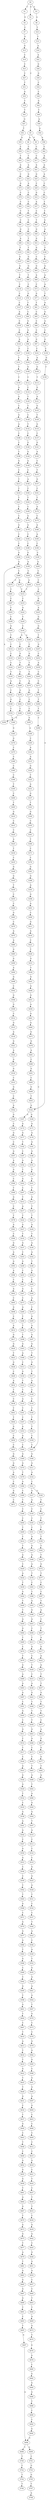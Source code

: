 strict digraph  {
	S0 -> S1 [ label = C ];
	S0 -> S2 [ label = G ];
	S0 -> S3 [ label = A ];
	S1 -> S4 [ label = G ];
	S2 -> S5 [ label = C ];
	S3 -> S6 [ label = A ];
	S4 -> S7 [ label = C ];
	S5 -> S8 [ label = A ];
	S5 -> S9 [ label = G ];
	S6 -> S10 [ label = T ];
	S7 -> S11 [ label = G ];
	S8 -> S12 [ label = C ];
	S9 -> S13 [ label = C ];
	S10 -> S14 [ label = T ];
	S11 -> S15 [ label = G ];
	S12 -> S16 [ label = T ];
	S13 -> S17 [ label = C ];
	S14 -> S18 [ label = A ];
	S15 -> S19 [ label = C ];
	S16 -> S20 [ label = A ];
	S17 -> S21 [ label = A ];
	S18 -> S22 [ label = A ];
	S19 -> S23 [ label = C ];
	S20 -> S24 [ label = G ];
	S21 -> S25 [ label = G ];
	S22 -> S26 [ label = G ];
	S23 -> S27 [ label = C ];
	S24 -> S28 [ label = A ];
	S25 -> S29 [ label = C ];
	S26 -> S30 [ label = G ];
	S27 -> S31 [ label = T ];
	S28 -> S32 [ label = C ];
	S29 -> S33 [ label = G ];
	S30 -> S34 [ label = C ];
	S31 -> S35 [ label = A ];
	S32 -> S36 [ label = C ];
	S33 -> S37 [ label = A ];
	S34 -> S38 [ label = C ];
	S35 -> S39 [ label = T ];
	S36 -> S40 [ label = T ];
	S37 -> S41 [ label = C ];
	S38 -> S42 [ label = G ];
	S39 -> S43 [ label = T ];
	S40 -> S44 [ label = C ];
	S41 -> S45 [ label = T ];
	S42 -> S46 [ label = T ];
	S43 -> S47 [ label = G ];
	S44 -> S48 [ label = C ];
	S45 -> S49 [ label = G ];
	S46 -> S50 [ label = A ];
	S47 -> S51 [ label = T ];
	S48 -> S52 [ label = T ];
	S49 -> S53 [ label = G ];
	S50 -> S54 [ label = A ];
	S51 -> S55 [ label = A ];
	S52 -> S56 [ label = T ];
	S53 -> S57 [ label = G ];
	S54 -> S58 [ label = A ];
	S55 -> S59 [ label = C ];
	S56 -> S60 [ label = G ];
	S57 -> S61 [ label = C ];
	S58 -> S62 [ label = C ];
	S59 -> S63 [ label = T ];
	S60 -> S64 [ label = G ];
	S61 -> S65 [ label = G ];
	S62 -> S66 [ label = A ];
	S63 -> S67 [ label = A ];
	S64 -> S68 [ label = T ];
	S65 -> S69 [ label = A ];
	S66 -> S70 [ label = A ];
	S67 -> S71 [ label = C ];
	S68 -> S72 [ label = C ];
	S69 -> S73 [ label = C ];
	S70 -> S74 [ label = A ];
	S71 -> S75 [ label = G ];
	S72 -> S76 [ label = G ];
	S73 -> S77 [ label = G ];
	S74 -> S78 [ label = C ];
	S75 -> S79 [ label = C ];
	S76 -> S80 [ label = T ];
	S77 -> S81 [ label = T ];
	S78 -> S82 [ label = C ];
	S79 -> S83 [ label = C ];
	S80 -> S84 [ label = C ];
	S81 -> S85 [ label = C ];
	S82 -> S86 [ label = T ];
	S83 -> S87 [ label = C ];
	S84 -> S88 [ label = G ];
	S85 -> S89 [ label = C ];
	S86 -> S90 [ label = T ];
	S87 -> S91 [ label = C ];
	S88 -> S92 [ label = G ];
	S89 -> S93 [ label = C ];
	S90 -> S94 [ label = G ];
	S91 -> S95 [ label = G ];
	S92 -> S96 [ label = A ];
	S93 -> S97 [ label = G ];
	S94 -> S98 [ label = A ];
	S95 -> S99 [ label = A ];
	S96 -> S100 [ label = C ];
	S97 -> S101 [ label = C ];
	S98 -> S102 [ label = T ];
	S99 -> S103 [ label = T ];
	S100 -> S104 [ label = A ];
	S101 -> S105 [ label = A ];
	S102 -> S106 [ label = T ];
	S103 -> S107 [ label = G ];
	S104 -> S108 [ label = G ];
	S105 -> S109 [ label = G ];
	S106 -> S110 [ label = C ];
	S107 -> S111 [ label = G ];
	S108 -> S112 [ label = C ];
	S109 -> S113 [ label = T ];
	S110 -> S114 [ label = A ];
	S111 -> S115 [ label = T ];
	S112 -> S116 [ label = C ];
	S113 -> S117 [ label = G ];
	S114 -> S118 [ label = A ];
	S115 -> S119 [ label = C ];
	S116 -> S120 [ label = T ];
	S117 -> S121 [ label = A ];
	S118 -> S122 [ label = A ];
	S119 -> S123 [ label = C ];
	S120 -> S124 [ label = T ];
	S121 -> S125 [ label = G ];
	S122 -> S126 [ label = T ];
	S123 -> S127 [ label = C ];
	S124 -> S128 [ label = C ];
	S125 -> S129 [ label = T ];
	S126 -> S130 [ label = A ];
	S127 -> S131 [ label = A ];
	S128 -> S132 [ label = T ];
	S129 -> S133 [ label = G ];
	S130 -> S134 [ label = G ];
	S131 -> S135 [ label = C ];
	S132 -> S136 [ label = C ];
	S133 -> S137 [ label = C ];
	S134 -> S138 [ label = A ];
	S135 -> S139 [ label = C ];
	S136 -> S140 [ label = G ];
	S137 -> S141 [ label = G ];
	S138 -> S142 [ label = C ];
	S139 -> S143 [ label = A ];
	S140 -> S144 [ label = G ];
	S141 -> S145 [ label = A ];
	S142 -> S146 [ label = G ];
	S143 -> S147 [ label = G ];
	S144 -> S148 [ label = A ];
	S145 -> S149 [ label = C ];
	S146 -> S150 [ label = C ];
	S147 -> S151 [ label = T ];
	S148 -> S152 [ label = C ];
	S149 -> S153 [ label = T ];
	S150 -> S154 [ label = G ];
	S151 -> S155 [ label = T ];
	S152 -> S156 [ label = A ];
	S153 -> S157 [ label = G ];
	S154 -> S158 [ label = T ];
	S155 -> S159 [ label = C ];
	S156 -> S160 [ label = C ];
	S157 -> S161 [ label = C ];
	S158 -> S162 [ label = A ];
	S159 -> S163 [ label = A ];
	S160 -> S164 [ label = T ];
	S161 -> S165 [ label = T ];
	S162 -> S166 [ label = G ];
	S162 -> S167 [ label = A ];
	S163 -> S168 [ label = A ];
	S164 -> S169 [ label = C ];
	S165 -> S170 [ label = A ];
	S166 -> S171 [ label = A ];
	S167 -> S172 [ label = A ];
	S168 -> S173 [ label = C ];
	S169 -> S174 [ label = G ];
	S170 -> S175 [ label = C ];
	S171 -> S176 [ label = A ];
	S172 -> S177 [ label = G ];
	S173 -> S178 [ label = G ];
	S174 -> S179 [ label = G ];
	S175 -> S180 [ label = A ];
	S176 -> S181 [ label = G ];
	S177 -> S182 [ label = T ];
	S178 -> S183 [ label = A ];
	S179 -> S184 [ label = C ];
	S180 -> S185 [ label = A ];
	S181 -> S186 [ label = G ];
	S182 -> S187 [ label = C ];
	S183 -> S188 [ label = C ];
	S184 -> S189 [ label = C ];
	S185 -> S190 [ label = C ];
	S186 -> S191 [ label = A ];
	S187 -> S192 [ label = A ];
	S188 -> S193 [ label = C ];
	S189 -> S194 [ label = G ];
	S190 -> S195 [ label = C ];
	S191 -> S196 [ label = G ];
	S192 -> S197 [ label = T ];
	S193 -> S198 [ label = T ];
	S194 -> S199 [ label = A ];
	S195 -> S200 [ label = A ];
	S196 -> S201 [ label = A ];
	S197 -> S202 [ label = A ];
	S198 -> S203 [ label = G ];
	S199 -> S204 [ label = C ];
	S200 -> S205 [ label = C ];
	S201 -> S206 [ label = T ];
	S202 -> S207 [ label = C ];
	S203 -> S208 [ label = C ];
	S204 -> S209 [ label = A ];
	S205 -> S210 [ label = C ];
	S206 -> S211 [ label = G ];
	S207 -> S212 [ label = T ];
	S208 -> S213 [ label = T ];
	S209 -> S214 [ label = T ];
	S210 -> S215 [ label = C ];
	S211 -> S216 [ label = T ];
	S212 -> S217 [ label = A ];
	S213 -> S218 [ label = C ];
	S214 -> S219 [ label = C ];
	S215 -> S220 [ label = G ];
	S216 -> S221 [ label = T ];
	S217 -> S222 [ label = T ];
	S218 -> S223 [ label = T ];
	S219 -> S224 [ label = A ];
	S220 -> S225 [ label = A ];
	S221 -> S226 [ label = A ];
	S222 -> S227 [ label = A ];
	S223 -> S228 [ label = C ];
	S224 -> S229 [ label = T ];
	S225 -> S230 [ label = G ];
	S226 -> S231 [ label = T ];
	S227 -> S232 [ label = T ];
	S228 -> S233 [ label = C ];
	S229 -> S234 [ label = C ];
	S230 -> S235 [ label = G ];
	S231 -> S236 [ label = A ];
	S232 -> S237 [ label = G ];
	S233 -> S238 [ label = G ];
	S234 -> S239 [ label = G ];
	S234 -> S240 [ label = A ];
	S235 -> S241 [ label = T ];
	S236 -> S242 [ label = A ];
	S237 -> S243 [ label = C ];
	S238 -> S244 [ label = C ];
	S239 -> S245 [ label = C ];
	S240 -> S246 [ label = C ];
	S241 -> S247 [ label = G ];
	S242 -> S248 [ label = T ];
	S243 -> S249 [ label = G ];
	S244 -> S250 [ label = C ];
	S245 -> S251 [ label = G ];
	S246 -> S252 [ label = G ];
	S247 -> S253 [ label = C ];
	S248 -> S254 [ label = G ];
	S249 -> S255 [ label = C ];
	S250 -> S256 [ label = G ];
	S251 -> S257 [ label = T ];
	S252 -> S258 [ label = T ];
	S253 -> S259 [ label = A ];
	S254 -> S260 [ label = C ];
	S255 -> S261 [ label = C ];
	S256 -> S262 [ label = A ];
	S257 -> S263 [ label = C ];
	S258 -> S264 [ label = T ];
	S259 -> S265 [ label = C ];
	S260 -> S266 [ label = C ];
	S261 -> S267 [ label = A ];
	S262 -> S268 [ label = C ];
	S263 -> S269 [ label = C ];
	S264 -> S270 [ label = A ];
	S265 -> S271 [ label = C ];
	S266 -> S272 [ label = A ];
	S267 -> S273 [ label = C ];
	S268 -> S274 [ label = C ];
	S268 -> S275 [ label = A ];
	S269 -> S276 [ label = G ];
	S270 -> S277 [ label = G ];
	S271 -> S278 [ label = T ];
	S272 -> S279 [ label = C ];
	S273 -> S280 [ label = A ];
	S274 -> S281 [ label = T ];
	S275 -> S214 [ label = T ];
	S276 -> S282 [ label = C ];
	S277 -> S283 [ label = C ];
	S278 -> S284 [ label = T ];
	S279 -> S285 [ label = G ];
	S280 -> S286 [ label = T ];
	S281 -> S287 [ label = C ];
	S282 -> S288 [ label = C ];
	S283 -> S289 [ label = C ];
	S284 -> S290 [ label = T ];
	S285 -> S291 [ label = A ];
	S286 -> S292 [ label = T ];
	S287 -> S293 [ label = T ];
	S288 -> S294 [ label = G ];
	S289 -> S295 [ label = G ];
	S290 -> S296 [ label = C ];
	S291 -> S297 [ label = G ];
	S292 -> S298 [ label = T ];
	S293 -> S299 [ label = C ];
	S294 -> S262 [ label = A ];
	S295 -> S300 [ label = A ];
	S296 -> S301 [ label = C ];
	S297 -> S302 [ label = G ];
	S298 -> S303 [ label = G ];
	S299 -> S304 [ label = G ];
	S300 -> S305 [ label = C ];
	S301 -> S306 [ label = G ];
	S302 -> S307 [ label = T ];
	S303 -> S308 [ label = A ];
	S304 -> S309 [ label = T ];
	S305 -> S310 [ label = A ];
	S306 -> S311 [ label = G ];
	S307 -> S312 [ label = G ];
	S308 -> S313 [ label = C ];
	S309 -> S314 [ label = C ];
	S310 -> S315 [ label = A ];
	S311 -> S316 [ label = A ];
	S312 -> S317 [ label = T ];
	S313 -> S318 [ label = G ];
	S314 -> S319 [ label = C ];
	S315 -> S320 [ label = G ];
	S316 -> S321 [ label = C ];
	S317 -> S322 [ label = A ];
	S318 -> S323 [ label = T ];
	S319 -> S324 [ label = C ];
	S320 -> S325 [ label = T ];
	S321 -> S326 [ label = G ];
	S321 -> S327 [ label = A ];
	S322 -> S328 [ label = C ];
	S323 -> S329 [ label = T ];
	S324 -> S330 [ label = T ];
	S325 -> S331 [ label = A ];
	S326 -> S332 [ label = T ];
	S327 -> S333 [ label = A ];
	S328 -> S334 [ label = C ];
	S329 -> S335 [ label = A ];
	S330 -> S336 [ label = A ];
	S331 -> S337 [ label = G ];
	S332 -> S338 [ label = C ];
	S333 -> S339 [ label = C ];
	S334 -> S340 [ label = T ];
	S335 -> S341 [ label = T ];
	S336 -> S342 [ label = C ];
	S337 -> S343 [ label = T ];
	S338 -> S344 [ label = T ];
	S339 -> S345 [ label = C ];
	S340 -> S346 [ label = T ];
	S341 -> S347 [ label = C ];
	S342 -> S348 [ label = G ];
	S343 -> S349 [ label = G ];
	S344 -> S350 [ label = T ];
	S345 -> S351 [ label = C ];
	S346 -> S352 [ label = T ];
	S347 -> S353 [ label = A ];
	S348 -> S354 [ label = C ];
	S349 -> S355 [ label = C ];
	S350 -> S356 [ label = T ];
	S351 -> S357 [ label = A ];
	S352 -> S358 [ label = C ];
	S353 -> S359 [ label = A ];
	S354 -> S360 [ label = C ];
	S355 -> S361 [ label = C ];
	S356 -> S362 [ label = T ];
	S357 -> S363 [ label = G ];
	S358 -> S301 [ label = C ];
	S359 -> S364 [ label = C ];
	S360 -> S365 [ label = G ];
	S361 -> S366 [ label = T ];
	S362 -> S367 [ label = T ];
	S363 -> S368 [ label = A ];
	S364 -> S369 [ label = G ];
	S365 -> S370 [ label = G ];
	S366 -> S371 [ label = C ];
	S367 -> S372 [ label = G ];
	S368 -> S373 [ label = A ];
	S369 -> S374 [ label = G ];
	S370 -> S375 [ label = C ];
	S371 -> S376 [ label = C ];
	S372 -> S377 [ label = T ];
	S373 -> S378 [ label = T ];
	S374 -> S379 [ label = T ];
	S375 -> S380 [ label = C ];
	S376 -> S381 [ label = G ];
	S377 -> S382 [ label = C ];
	S378 -> S383 [ label = C ];
	S379 -> S384 [ label = A ];
	S380 -> S385 [ label = C ];
	S381 -> S386 [ label = G ];
	S382 -> S387 [ label = C ];
	S383 -> S388 [ label = T ];
	S384 -> S389 [ label = C ];
	S385 -> S390 [ label = C ];
	S386 -> S391 [ label = A ];
	S387 -> S392 [ label = T ];
	S388 -> S393 [ label = A ];
	S389 -> S394 [ label = T ];
	S390 -> S395 [ label = T ];
	S391 -> S396 [ label = G ];
	S392 -> S397 [ label = A ];
	S393 -> S398 [ label = G ];
	S394 -> S399 [ label = C ];
	S395 -> S400 [ label = C ];
	S396 -> S401 [ label = A ];
	S397 -> S402 [ label = C ];
	S398 -> S403 [ label = A ];
	S399 -> S404 [ label = C ];
	S400 -> S405 [ label = T ];
	S401 -> S406 [ label = C ];
	S402 -> S407 [ label = T ];
	S403 -> S408 [ label = C ];
	S404 -> S409 [ label = T ];
	S405 -> S410 [ label = G ];
	S406 -> S411 [ label = G ];
	S407 -> S412 [ label = A ];
	S408 -> S413 [ label = T ];
	S409 -> S414 [ label = T ];
	S410 -> S415 [ label = C ];
	S411 -> S416 [ label = A ];
	S412 -> S417 [ label = G ];
	S413 -> S418 [ label = A ];
	S414 -> S419 [ label = T ];
	S415 -> S420 [ label = C ];
	S416 -> S421 [ label = C ];
	S417 -> S422 [ label = A ];
	S418 -> S423 [ label = C ];
	S419 -> S424 [ label = A ];
	S420 -> S425 [ label = A ];
	S421 -> S426 [ label = T ];
	S422 -> S427 [ label = A ];
	S423 -> S428 [ label = T ];
	S424 -> S429 [ label = C ];
	S425 -> S430 [ label = T ];
	S426 -> S431 [ label = G ];
	S427 -> S432 [ label = T ];
	S428 -> S433 [ label = C ];
	S429 -> S434 [ label = A ];
	S430 -> S435 [ label = C ];
	S431 -> S436 [ label = T ];
	S432 -> S437 [ label = T ];
	S433 -> S438 [ label = A ];
	S434 -> S439 [ label = T ];
	S435 -> S440 [ label = G ];
	S436 -> S441 [ label = G ];
	S437 -> S442 [ label = G ];
	S438 -> S443 [ label = G ];
	S439 -> S444 [ label = G ];
	S440 -> S445 [ label = G ];
	S441 -> S446 [ label = A ];
	S442 -> S447 [ label = T ];
	S443 -> S448 [ label = T ];
	S444 -> S449 [ label = T ];
	S445 -> S450 [ label = T ];
	S446 -> S451 [ label = G ];
	S447 -> S452 [ label = T ];
	S448 -> S453 [ label = T ];
	S449 -> S454 [ label = T ];
	S450 -> S455 [ label = C ];
	S451 -> S456 [ label = A ];
	S452 -> S457 [ label = C ];
	S453 -> S458 [ label = T ];
	S454 -> S459 [ label = A ];
	S455 -> S460 [ label = C ];
	S456 -> S461 [ label = G ];
	S457 -> S462 [ label = A ];
	S458 -> S463 [ label = G ];
	S459 -> S464 [ label = G ];
	S460 -> S465 [ label = G ];
	S461 -> S466 [ label = A ];
	S462 -> S467 [ label = G ];
	S463 -> S468 [ label = A ];
	S464 -> S469 [ label = T ];
	S465 -> S470 [ label = C ];
	S466 -> S471 [ label = G ];
	S467 -> S472 [ label = G ];
	S468 -> S473 [ label = C ];
	S469 -> S474 [ label = C ];
	S470 -> S475 [ label = A ];
	S471 -> S476 [ label = G ];
	S472 -> S477 [ label = G ];
	S473 -> S478 [ label = C ];
	S474 -> S479 [ label = T ];
	S475 -> S480 [ label = A ];
	S476 -> S481 [ label = A ];
	S477 -> S482 [ label = T ];
	S478 -> S483 [ label = T ];
	S479 -> S484 [ label = G ];
	S480 -> S485 [ label = G ];
	S481 -> S486 [ label = C ];
	S482 -> S487 [ label = A ];
	S483 -> S488 [ label = A ];
	S484 -> S489 [ label = A ];
	S485 -> S490 [ label = G ];
	S486 -> S491 [ label = G ];
	S488 -> S492 [ label = T ];
	S489 -> S493 [ label = A ];
	S490 -> S494 [ label = A ];
	S491 -> S495 [ label = C ];
	S492 -> S496 [ label = A ];
	S493 -> S497 [ label = A ];
	S494 -> S498 [ label = G ];
	S495 -> S499 [ label = G ];
	S496 -> S500 [ label = A ];
	S497 -> S501 [ label = C ];
	S498 -> S502 [ label = C ];
	S499 -> S503 [ label = T ];
	S500 -> S504 [ label = G ];
	S501 -> S505 [ label = G ];
	S502 -> S506 [ label = G ];
	S503 -> S162 [ label = A ];
	S504 -> S507 [ label = T ];
	S505 -> S508 [ label = C ];
	S506 -> S509 [ label = G ];
	S507 -> S510 [ label = A ];
	S508 -> S511 [ label = G ];
	S509 -> S512 [ label = C ];
	S510 -> S513 [ label = C ];
	S511 -> S514 [ label = C ];
	S512 -> S515 [ label = G ];
	S513 -> S516 [ label = C ];
	S514 -> S517 [ label = T ];
	S515 -> S518 [ label = A ];
	S516 -> S519 [ label = C ];
	S517 -> S520 [ label = C ];
	S518 -> S521 [ label = G ];
	S519 -> S522 [ label = G ];
	S520 -> S523 [ label = A ];
	S521 -> S524 [ label = A ];
	S522 -> S525 [ label = G ];
	S523 -> S526 [ label = G ];
	S524 -> S527 [ label = G ];
	S525 -> S528 [ label = G ];
	S526 -> S529 [ label = G ];
	S527 -> S530 [ label = G ];
	S528 -> S531 [ label = T ];
	S529 -> S532 [ label = T ];
	S530 -> S533 [ label = C ];
	S531 -> S534 [ label = C ];
	S532 -> S535 [ label = C ];
	S533 -> S536 [ label = G ];
	S534 -> S537 [ label = C ];
	S535 -> S538 [ label = G ];
	S536 -> S539 [ label = C ];
	S537 -> S540 [ label = T ];
	S538 -> S541 [ label = A ];
	S539 -> S542 [ label = A ];
	S540 -> S543 [ label = A ];
	S541 -> S544 [ label = A ];
	S542 -> S545 [ label = G ];
	S543 -> S546 [ label = C ];
	S544 -> S547 [ label = C ];
	S545 -> S548 [ label = C ];
	S546 -> S549 [ label = A ];
	S547 -> S550 [ label = A ];
	S548 -> S551 [ label = G ];
	S549 -> S552 [ label = T ];
	S550 -> S553 [ label = A ];
	S551 -> S554 [ label = C ];
	S552 -> S555 [ label = G ];
	S553 -> S556 [ label = C ];
	S554 -> S557 [ label = G ];
	S555 -> S558 [ label = A ];
	S556 -> S559 [ label = C ];
	S557 -> S560 [ label = A ];
	S558 -> S561 [ label = A ];
	S559 -> S562 [ label = T ];
	S560 -> S563 [ label = G ];
	S561 -> S564 [ label = G ];
	S562 -> S565 [ label = T ];
	S563 -> S566 [ label = C ];
	S564 -> S567 [ label = T ];
	S565 -> S568 [ label = A ];
	S566 -> S569 [ label = T ];
	S567 -> S570 [ label = G ];
	S568 -> S571 [ label = C ];
	S569 -> S572 [ label = G ];
	S570 -> S573 [ label = C ];
	S571 -> S574 [ label = G ];
	S572 -> S575 [ label = C ];
	S573 -> S576 [ label = C ];
	S574 -> S577 [ label = G ];
	S575 -> S578 [ label = T ];
	S576 -> S579 [ label = G ];
	S577 -> S580 [ label = G ];
	S578 -> S581 [ label = A ];
	S579 -> S582 [ label = G ];
	S580 -> S583 [ label = T ];
	S581 -> S584 [ label = C ];
	S582 -> S585 [ label = G ];
	S583 -> S586 [ label = G ];
	S584 -> S587 [ label = G ];
	S585 -> S588 [ label = C ];
	S586 -> S589 [ label = C ];
	S587 -> S590 [ label = A ];
	S588 -> S591 [ label = G ];
	S589 -> S592 [ label = C ];
	S590 -> S593 [ label = G ];
	S591 -> S594 [ label = G ];
	S592 -> S595 [ label = G ];
	S593 -> S596 [ label = A ];
	S594 -> S597 [ label = A ];
	S595 -> S598 [ label = T ];
	S596 -> S599 [ label = C ];
	S597 -> S600 [ label = G ];
	S598 -> S601 [ label = G ];
	S599 -> S602 [ label = A ];
	S600 -> S603 [ label = C ];
	S601 -> S604 [ label = T ];
	S602 -> S605 [ label = C ];
	S603 -> S606 [ label = C ];
	S604 -> S607 [ label = C ];
	S605 -> S608 [ label = G ];
	S606 -> S609 [ label = C ];
	S607 -> S610 [ label = T ];
	S608 -> S611 [ label = C ];
	S609 -> S612 [ label = C ];
	S610 -> S613 [ label = A ];
	S611 -> S614 [ label = A ];
	S612 -> S615 [ label = C ];
	S613 -> S616 [ label = T ];
	S614 -> S617 [ label = G ];
	S615 -> S618 [ label = G ];
	S616 -> S619 [ label = T ];
	S617 -> S620 [ label = G ];
	S618 -> S621 [ label = C ];
	S619 -> S622 [ label = G ];
	S620 -> S623 [ label = T ];
	S621 -> S624 [ label = T ];
	S622 -> S625 [ label = T ];
	S623 -> S626 [ label = G ];
	S624 -> S627 [ label = C ];
	S625 -> S628 [ label = T ];
	S626 -> S629 [ label = C ];
	S627 -> S630 [ label = T ];
	S628 -> S631 [ label = G ];
	S629 -> S632 [ label = A ];
	S630 -> S633 [ label = T ];
	S631 -> S634 [ label = C ];
	S632 -> S635 [ label = T ];
	S633 -> S636 [ label = C ];
	S634 -> S637 [ label = T ];
	S635 -> S638 [ label = C ];
	S636 -> S639 [ label = G ];
	S637 -> S640 [ label = G ];
	S638 -> S641 [ label = T ];
	S639 -> S642 [ label = A ];
	S640 -> S643 [ label = C ];
	S641 -> S644 [ label = T ];
	S642 -> S645 [ label = C ];
	S643 -> S646 [ label = T ];
	S644 -> S647 [ label = G ];
	S645 -> S648 [ label = G ];
	S646 -> S649 [ label = C ];
	S647 -> S650 [ label = C ];
	S648 -> S651 [ label = G ];
	S649 -> S652 [ label = G ];
	S650 -> S653 [ label = C ];
	S651 -> S654 [ label = A ];
	S652 -> S655 [ label = G ];
	S653 -> S656 [ label = G ];
	S654 -> S657 [ label = C ];
	S655 -> S658 [ label = G ];
	S656 -> S659 [ label = G ];
	S657 -> S660 [ label = C ];
	S658 -> S661 [ label = T ];
	S659 -> S662 [ label = A ];
	S660 -> S663 [ label = T ];
	S661 -> S664 [ label = A ];
	S662 -> S665 [ label = C ];
	S663 -> S666 [ label = T ];
	S664 -> S667 [ label = G ];
	S665 -> S668 [ label = G ];
	S666 -> S669 [ label = A ];
	S667 -> S670 [ label = T ];
	S668 -> S671 [ label = C ];
	S669 -> S672 [ label = G ];
	S670 -> S673 [ label = A ];
	S672 -> S674 [ label = C ];
	S673 -> S675 [ label = G ];
	S674 -> S676 [ label = G ];
	S675 -> S677 [ label = T ];
	S676 -> S678 [ label = A ];
	S677 -> S679 [ label = A ];
	S678 -> S680 [ label = C ];
	S679 -> S681 [ label = T ];
	S680 -> S682 [ label = A ];
	S681 -> S683 [ label = A ];
	S682 -> S684 [ label = G ];
	S683 -> S685 [ label = A ];
	S684 -> S686 [ label = G ];
	S685 -> S687 [ label = G ];
	S686 -> S688 [ label = T ];
	S687 -> S689 [ label = G ];
	S688 -> S690 [ label = C ];
	S689 -> S691 [ label = T ];
	S690 -> S692 [ label = T ];
	S691 -> S693 [ label = C ];
	S692 -> S694 [ label = A ];
	S693 -> S695 [ label = T ];
	S694 -> S696 [ label = G ];
	S695 -> S697 [ label = A ];
	S696 -> S698 [ label = C ];
	S696 -> S699 [ label = A ];
	S697 -> S696 [ label = G ];
	S698 -> S700 [ label = T ];
	S699 -> S701 [ label = C ];
	S700 -> S702 [ label = C ];
	S701 -> S703 [ label = G ];
	S702 -> S704 [ label = T ];
	S703 -> S705 [ label = G ];
	S704 -> S706 [ label = T ];
	S705 -> S707 [ label = T ];
	S707 -> S708 [ label = A ];
}
